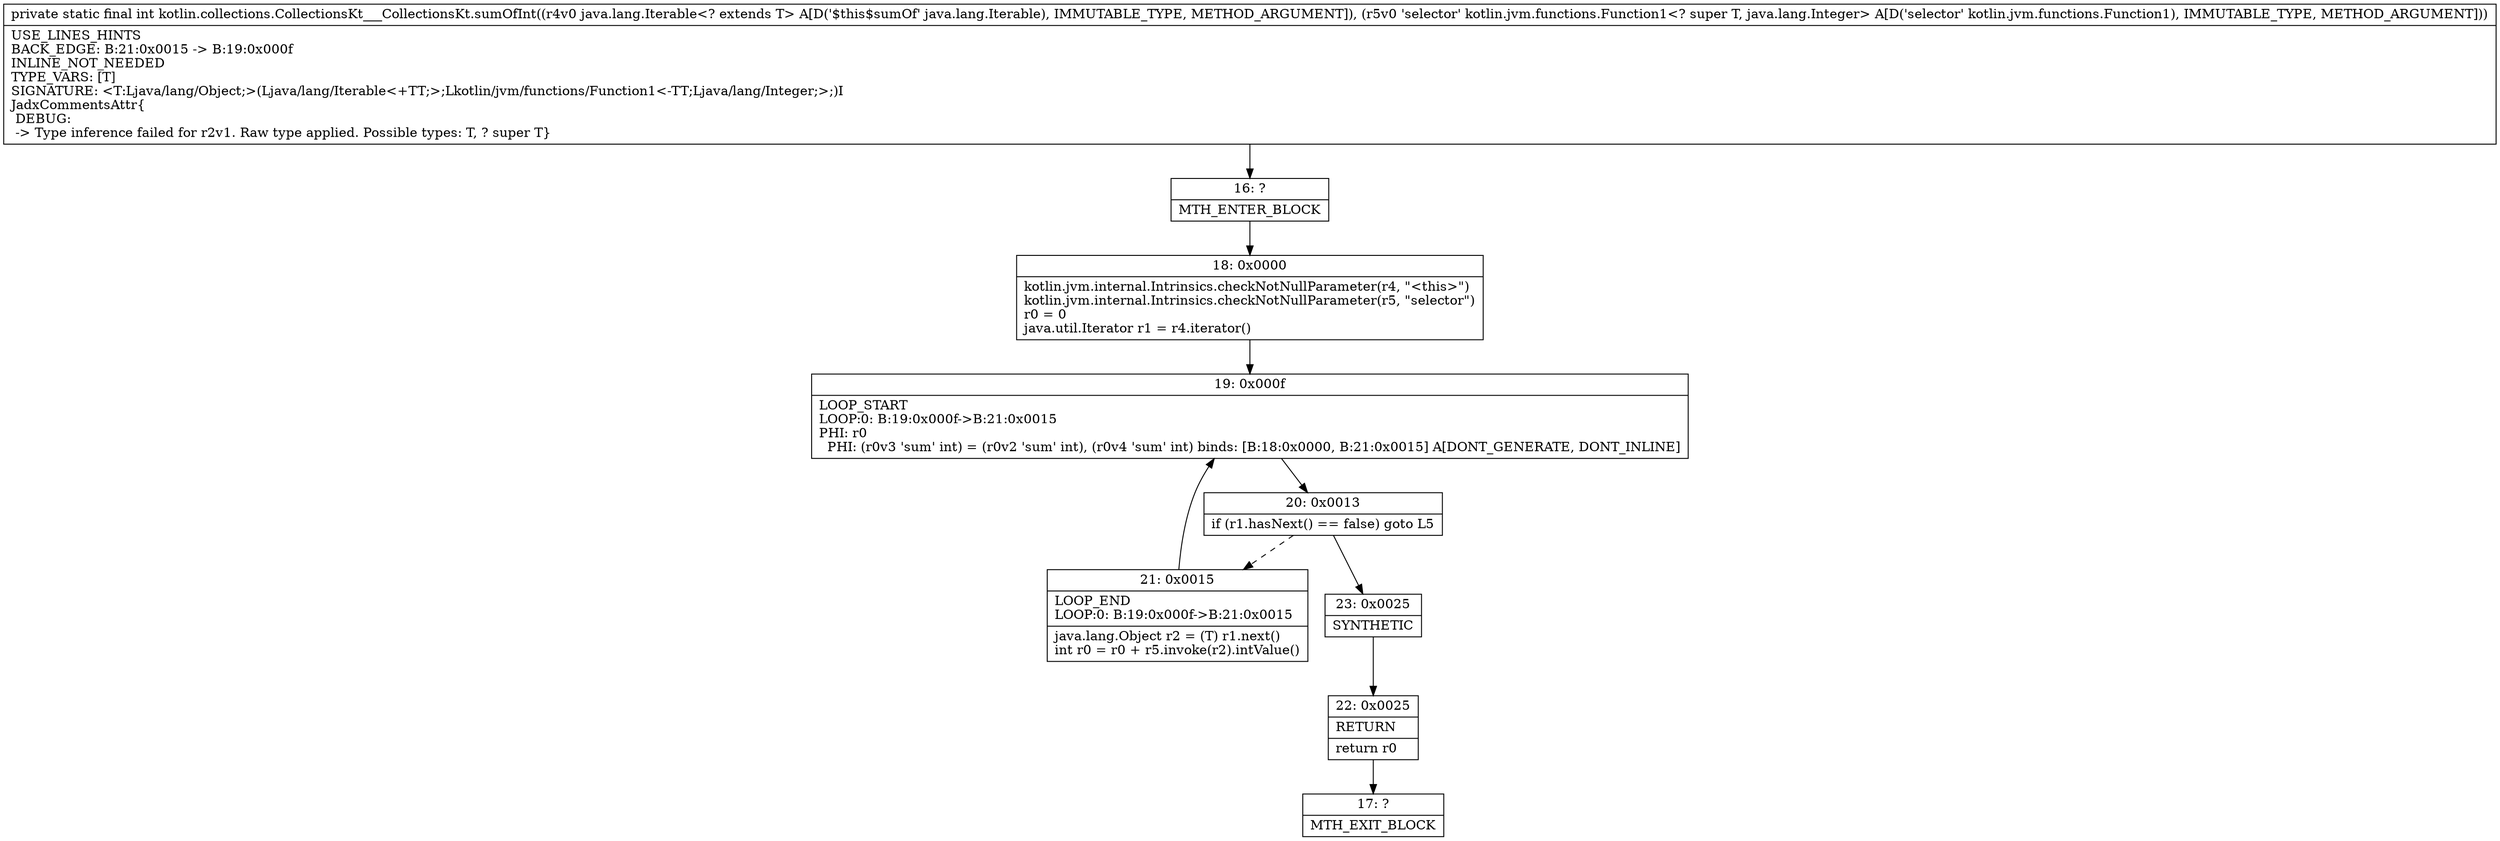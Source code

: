 digraph "CFG forkotlin.collections.CollectionsKt___CollectionsKt.sumOfInt(Ljava\/lang\/Iterable;Lkotlin\/jvm\/functions\/Function1;)I" {
Node_16 [shape=record,label="{16\:\ ?|MTH_ENTER_BLOCK\l}"];
Node_18 [shape=record,label="{18\:\ 0x0000|kotlin.jvm.internal.Intrinsics.checkNotNullParameter(r4, \"\<this\>\")\lkotlin.jvm.internal.Intrinsics.checkNotNullParameter(r5, \"selector\")\lr0 = 0\ljava.util.Iterator r1 = r4.iterator()\l}"];
Node_19 [shape=record,label="{19\:\ 0x000f|LOOP_START\lLOOP:0: B:19:0x000f\-\>B:21:0x0015\lPHI: r0 \l  PHI: (r0v3 'sum' int) = (r0v2 'sum' int), (r0v4 'sum' int) binds: [B:18:0x0000, B:21:0x0015] A[DONT_GENERATE, DONT_INLINE]\l}"];
Node_20 [shape=record,label="{20\:\ 0x0013|if (r1.hasNext() == false) goto L5\l}"];
Node_21 [shape=record,label="{21\:\ 0x0015|LOOP_END\lLOOP:0: B:19:0x000f\-\>B:21:0x0015\l|java.lang.Object r2 = (T) r1.next()\lint r0 = r0 + r5.invoke(r2).intValue()\l}"];
Node_23 [shape=record,label="{23\:\ 0x0025|SYNTHETIC\l}"];
Node_22 [shape=record,label="{22\:\ 0x0025|RETURN\l|return r0\l}"];
Node_17 [shape=record,label="{17\:\ ?|MTH_EXIT_BLOCK\l}"];
MethodNode[shape=record,label="{private static final int kotlin.collections.CollectionsKt___CollectionsKt.sumOfInt((r4v0 java.lang.Iterable\<? extends T\> A[D('$this$sumOf' java.lang.Iterable), IMMUTABLE_TYPE, METHOD_ARGUMENT]), (r5v0 'selector' kotlin.jvm.functions.Function1\<? super T, java.lang.Integer\> A[D('selector' kotlin.jvm.functions.Function1), IMMUTABLE_TYPE, METHOD_ARGUMENT]))  | USE_LINES_HINTS\lBACK_EDGE: B:21:0x0015 \-\> B:19:0x000f\lINLINE_NOT_NEEDED\lTYPE_VARS: [T]\lSIGNATURE: \<T:Ljava\/lang\/Object;\>(Ljava\/lang\/Iterable\<+TT;\>;Lkotlin\/jvm\/functions\/Function1\<\-TT;Ljava\/lang\/Integer;\>;)I\lJadxCommentsAttr\{\l DEBUG: \l \-\> Type inference failed for r2v1. Raw type applied. Possible types: T, ? super T\}\l}"];
MethodNode -> Node_16;Node_16 -> Node_18;
Node_18 -> Node_19;
Node_19 -> Node_20;
Node_20 -> Node_21[style=dashed];
Node_20 -> Node_23;
Node_21 -> Node_19;
Node_23 -> Node_22;
Node_22 -> Node_17;
}

